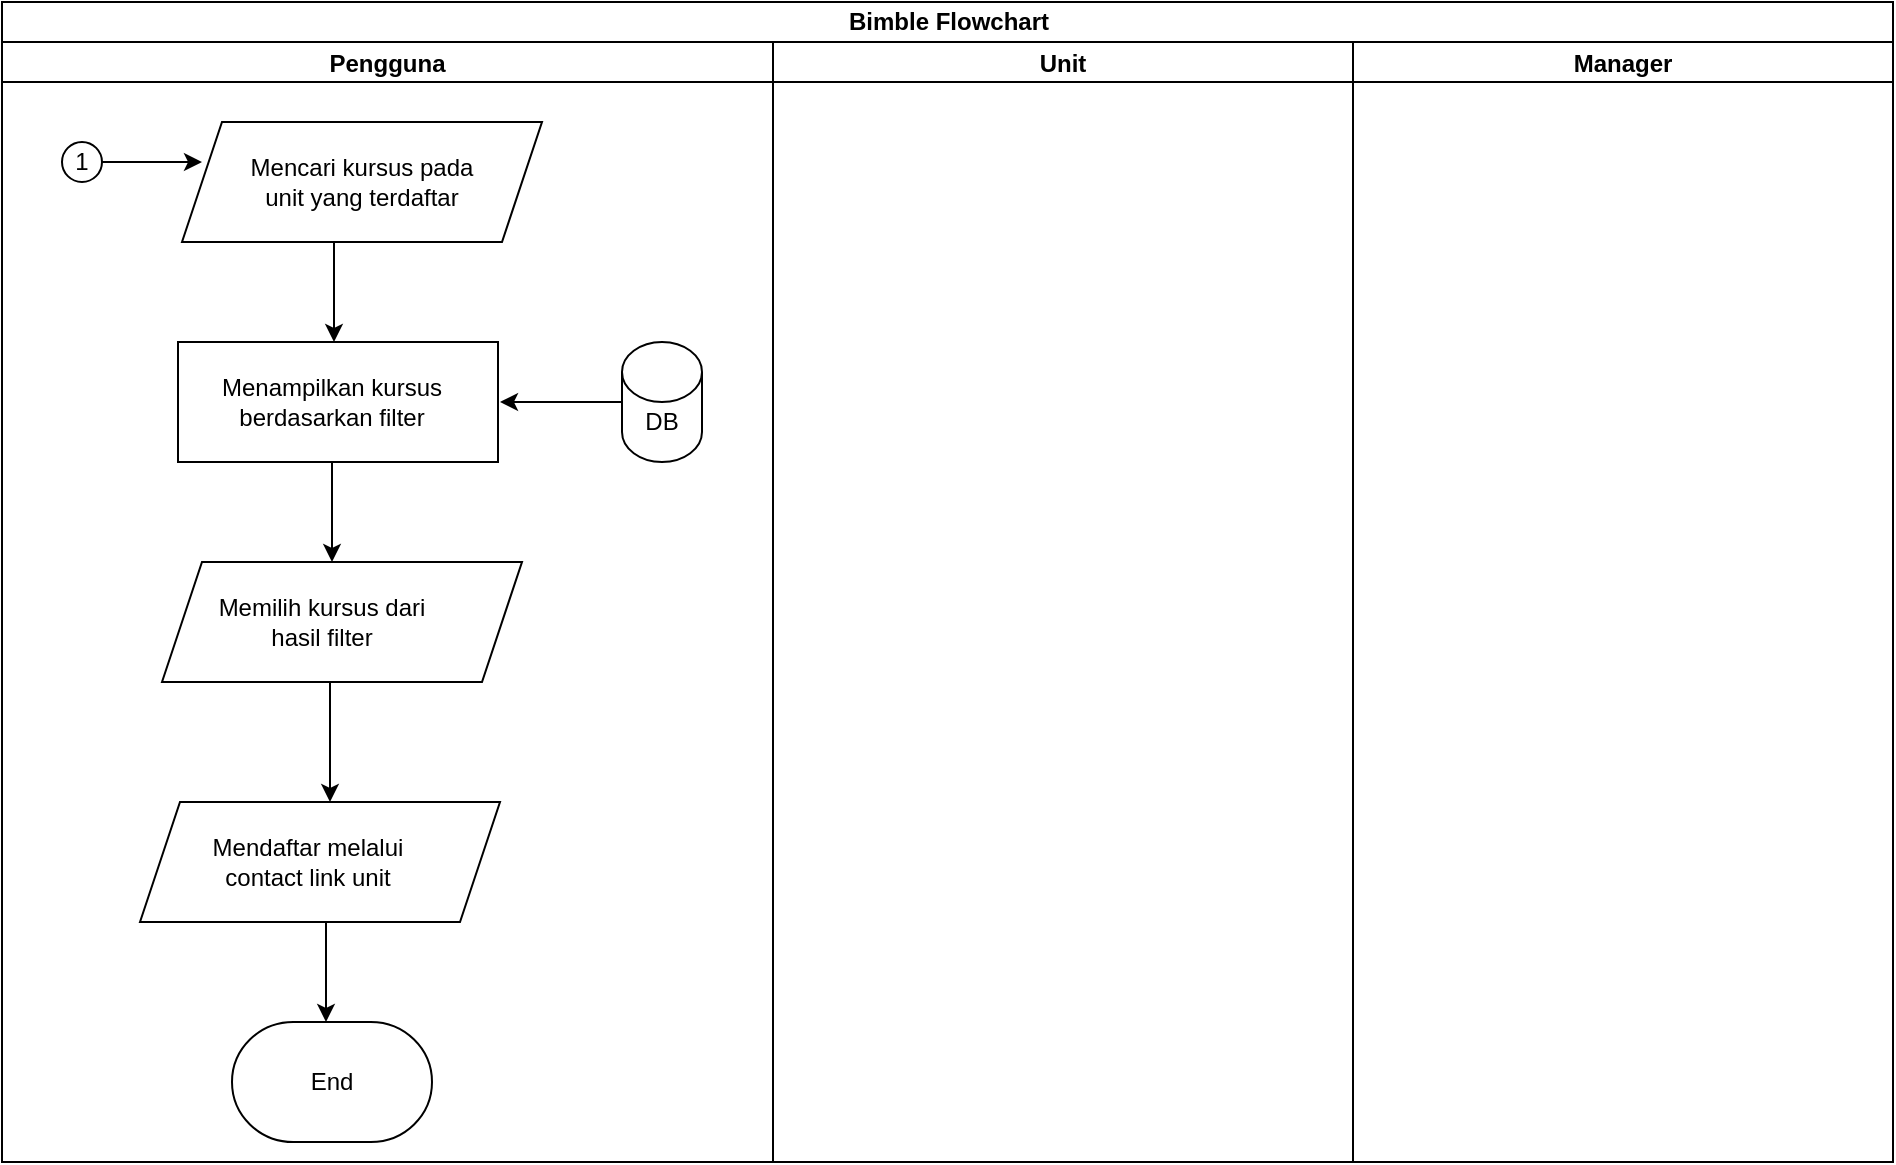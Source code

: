 <mxfile version="14.9.5" type="github">
  <diagram id="kgpKYQtTHZ0yAKxKKP6v" name="Page-1">
    <mxGraphModel dx="1718" dy="460" grid="1" gridSize="10" guides="1" tooltips="1" connect="1" arrows="1" fold="1" page="1" pageScale="1" pageWidth="850" pageHeight="1100" math="0" shadow="0">
      <root>
        <mxCell id="0" />
        <mxCell id="1" parent="0" />
        <mxCell id="kne4ntVSdQ6C4-kGMl_D-27" value="Bimble Flowchart" style="swimlane;childLayout=stackLayout;resizeParent=1;resizeParentMax=0;startSize=20;strokeColor=#000000;fillColor=#ffffff;html=1;" vertex="1" parent="1">
          <mxGeometry x="-50" y="130" width="945.5" height="580" as="geometry" />
        </mxCell>
        <mxCell id="kne4ntVSdQ6C4-kGMl_D-28" value="Pengguna" style="swimlane;startSize=20;" vertex="1" parent="kne4ntVSdQ6C4-kGMl_D-27">
          <mxGeometry y="20" width="385.5" height="560" as="geometry" />
        </mxCell>
        <mxCell id="kne4ntVSdQ6C4-kGMl_D-31" value="" style="shape=parallelogram;perimeter=parallelogramPerimeter;whiteSpace=wrap;html=1;fixedSize=1;startSize=40;strokeColor=#000000;fillColor=#ffffff;" vertex="1" parent="kne4ntVSdQ6C4-kGMl_D-28">
          <mxGeometry x="90" y="40" width="180" height="60" as="geometry" />
        </mxCell>
        <mxCell id="kne4ntVSdQ6C4-kGMl_D-34" value="" style="verticalLabelPosition=bottom;verticalAlign=top;html=1;shape=mxgraph.flowchart.on-page_reference;startSize=40;strokeColor=#000000;fillColor=#ffffff;" vertex="1" parent="kne4ntVSdQ6C4-kGMl_D-28">
          <mxGeometry x="30" y="50" width="20" height="20" as="geometry" />
        </mxCell>
        <mxCell id="kne4ntVSdQ6C4-kGMl_D-38" value="Mencari kursus pada unit yang terdaftar" style="text;html=1;strokeColor=none;fillColor=none;align=center;verticalAlign=middle;whiteSpace=wrap;rounded=0;startSize=40;" vertex="1" parent="kne4ntVSdQ6C4-kGMl_D-28">
          <mxGeometry x="115" y="50" width="130" height="40" as="geometry" />
        </mxCell>
        <mxCell id="kne4ntVSdQ6C4-kGMl_D-39" value="" style="rounded=0;whiteSpace=wrap;html=1;startSize=40;strokeColor=#000000;fillColor=#ffffff;" vertex="1" parent="kne4ntVSdQ6C4-kGMl_D-28">
          <mxGeometry x="88" y="150" width="160" height="60" as="geometry" />
        </mxCell>
        <mxCell id="kne4ntVSdQ6C4-kGMl_D-40" value="" style="endArrow=classic;html=1;startSize=40;entryX=0.463;entryY=0.033;entryDx=0;entryDy=0;entryPerimeter=0;" edge="1" parent="kne4ntVSdQ6C4-kGMl_D-28">
          <mxGeometry width="50" height="50" relative="1" as="geometry">
            <mxPoint x="166" y="100" as="sourcePoint" />
            <mxPoint x="166.0" y="150.0" as="targetPoint" />
          </mxGeometry>
        </mxCell>
        <mxCell id="kne4ntVSdQ6C4-kGMl_D-46" value="Menampilkan kursus berdasarkan filter" style="text;html=1;strokeColor=none;fillColor=none;align=center;verticalAlign=middle;whiteSpace=wrap;rounded=0;startSize=40;" vertex="1" parent="kne4ntVSdQ6C4-kGMl_D-28">
          <mxGeometry x="100" y="160" width="130" height="40" as="geometry" />
        </mxCell>
        <mxCell id="kne4ntVSdQ6C4-kGMl_D-47" value="" style="shape=cylinder3;whiteSpace=wrap;html=1;boundedLbl=1;backgroundOutline=1;size=15;startSize=40;strokeColor=#000000;fillColor=#ffffff;" vertex="1" parent="kne4ntVSdQ6C4-kGMl_D-28">
          <mxGeometry x="310" y="150" width="40" height="60" as="geometry" />
        </mxCell>
        <mxCell id="kne4ntVSdQ6C4-kGMl_D-48" value="DB" style="text;html=1;strokeColor=none;fillColor=none;align=center;verticalAlign=middle;whiteSpace=wrap;rounded=0;startSize=40;" vertex="1" parent="kne4ntVSdQ6C4-kGMl_D-28">
          <mxGeometry x="310" y="180" width="40" height="20" as="geometry" />
        </mxCell>
        <mxCell id="kne4ntVSdQ6C4-kGMl_D-50" value="" style="endArrow=classic;html=1;startSize=40;" edge="1" parent="kne4ntVSdQ6C4-kGMl_D-28">
          <mxGeometry width="50" height="50" relative="1" as="geometry">
            <mxPoint x="310" y="180" as="sourcePoint" />
            <mxPoint x="249" y="180" as="targetPoint" />
          </mxGeometry>
        </mxCell>
        <mxCell id="kne4ntVSdQ6C4-kGMl_D-53" value="1" style="text;html=1;strokeColor=none;fillColor=none;align=center;verticalAlign=middle;whiteSpace=wrap;rounded=0;startSize=40;" vertex="1" parent="kne4ntVSdQ6C4-kGMl_D-28">
          <mxGeometry x="20" y="50" width="40" height="20" as="geometry" />
        </mxCell>
        <mxCell id="kne4ntVSdQ6C4-kGMl_D-60" value="" style="endArrow=classic;html=1;startSize=40;exitX=0.5;exitY=1;exitDx=0;exitDy=0;" edge="1" parent="kne4ntVSdQ6C4-kGMl_D-28">
          <mxGeometry width="50" height="50" relative="1" as="geometry">
            <mxPoint x="165" y="210" as="sourcePoint" />
            <mxPoint x="165" y="260" as="targetPoint" />
          </mxGeometry>
        </mxCell>
        <mxCell id="kne4ntVSdQ6C4-kGMl_D-61" value="" style="endArrow=classic;html=1;startSize=40;exitX=0.5;exitY=1;exitDx=0;exitDy=0;" edge="1" parent="kne4ntVSdQ6C4-kGMl_D-28">
          <mxGeometry width="50" height="50" relative="1" as="geometry">
            <mxPoint x="164" y="310" as="sourcePoint" />
            <mxPoint x="164" y="380" as="targetPoint" />
          </mxGeometry>
        </mxCell>
        <mxCell id="kne4ntVSdQ6C4-kGMl_D-83" value="" style="shape=parallelogram;perimeter=parallelogramPerimeter;whiteSpace=wrap;html=1;fixedSize=1;startSize=40;strokeColor=#000000;fillColor=#ffffff;" vertex="1" parent="kne4ntVSdQ6C4-kGMl_D-28">
          <mxGeometry x="69" y="380" width="180" height="60" as="geometry" />
        </mxCell>
        <mxCell id="kne4ntVSdQ6C4-kGMl_D-84" value="Mendaftar melalui contact link unit" style="text;html=1;strokeColor=none;fillColor=none;align=center;verticalAlign=middle;whiteSpace=wrap;rounded=0;startSize=40;" vertex="1" parent="kne4ntVSdQ6C4-kGMl_D-28">
          <mxGeometry x="88" y="390" width="130" height="40" as="geometry" />
        </mxCell>
        <mxCell id="kne4ntVSdQ6C4-kGMl_D-87" value="" style="endArrow=classic;html=1;startSize=40;entryX=0.6;entryY=0;entryDx=0;entryDy=0;entryPerimeter=0;" edge="1" parent="kne4ntVSdQ6C4-kGMl_D-28">
          <mxGeometry width="50" height="50" relative="1" as="geometry">
            <mxPoint x="162" y="440" as="sourcePoint" />
            <mxPoint x="162" y="490" as="targetPoint" />
          </mxGeometry>
        </mxCell>
        <mxCell id="kne4ntVSdQ6C4-kGMl_D-88" value="End" style="strokeWidth=1;html=1;shape=mxgraph.flowchart.terminator;whiteSpace=wrap;startSize=40;fillColor=#ffffff;" vertex="1" parent="kne4ntVSdQ6C4-kGMl_D-28">
          <mxGeometry x="115" y="490" width="100" height="60" as="geometry" />
        </mxCell>
        <mxCell id="kne4ntVSdQ6C4-kGMl_D-29" value="Unit" style="swimlane;startSize=20;" vertex="1" parent="kne4ntVSdQ6C4-kGMl_D-27">
          <mxGeometry x="385.5" y="20" width="290" height="560" as="geometry" />
        </mxCell>
        <mxCell id="kne4ntVSdQ6C4-kGMl_D-30" value="Manager" style="swimlane;startSize=20;" vertex="1" parent="kne4ntVSdQ6C4-kGMl_D-27">
          <mxGeometry x="675.5" y="20" width="270" height="560" as="geometry" />
        </mxCell>
        <mxCell id="kne4ntVSdQ6C4-kGMl_D-35" value="" style="endArrow=classic;html=1;startSize=40;exitX=1;exitY=0.5;exitDx=0;exitDy=0;exitPerimeter=0;" edge="1" parent="1" source="kne4ntVSdQ6C4-kGMl_D-34">
          <mxGeometry width="50" height="50" relative="1" as="geometry">
            <mxPoint x="19" y="210" as="sourcePoint" />
            <mxPoint x="50" y="210" as="targetPoint" />
            <Array as="points">
              <mxPoint x="40" y="210" />
            </Array>
          </mxGeometry>
        </mxCell>
        <mxCell id="kne4ntVSdQ6C4-kGMl_D-55" value="" style="shape=parallelogram;perimeter=parallelogramPerimeter;whiteSpace=wrap;html=1;fixedSize=1;startSize=40;strokeColor=#000000;fillColor=#ffffff;" vertex="1" parent="1">
          <mxGeometry x="30" y="410" width="180" height="60" as="geometry" />
        </mxCell>
        <mxCell id="kne4ntVSdQ6C4-kGMl_D-56" value="Memilih kursus dari hasil filter" style="text;html=1;strokeColor=none;fillColor=none;align=center;verticalAlign=middle;whiteSpace=wrap;rounded=0;startSize=40;" vertex="1" parent="1">
          <mxGeometry x="45" y="420" width="130" height="40" as="geometry" />
        </mxCell>
      </root>
    </mxGraphModel>
  </diagram>
</mxfile>
